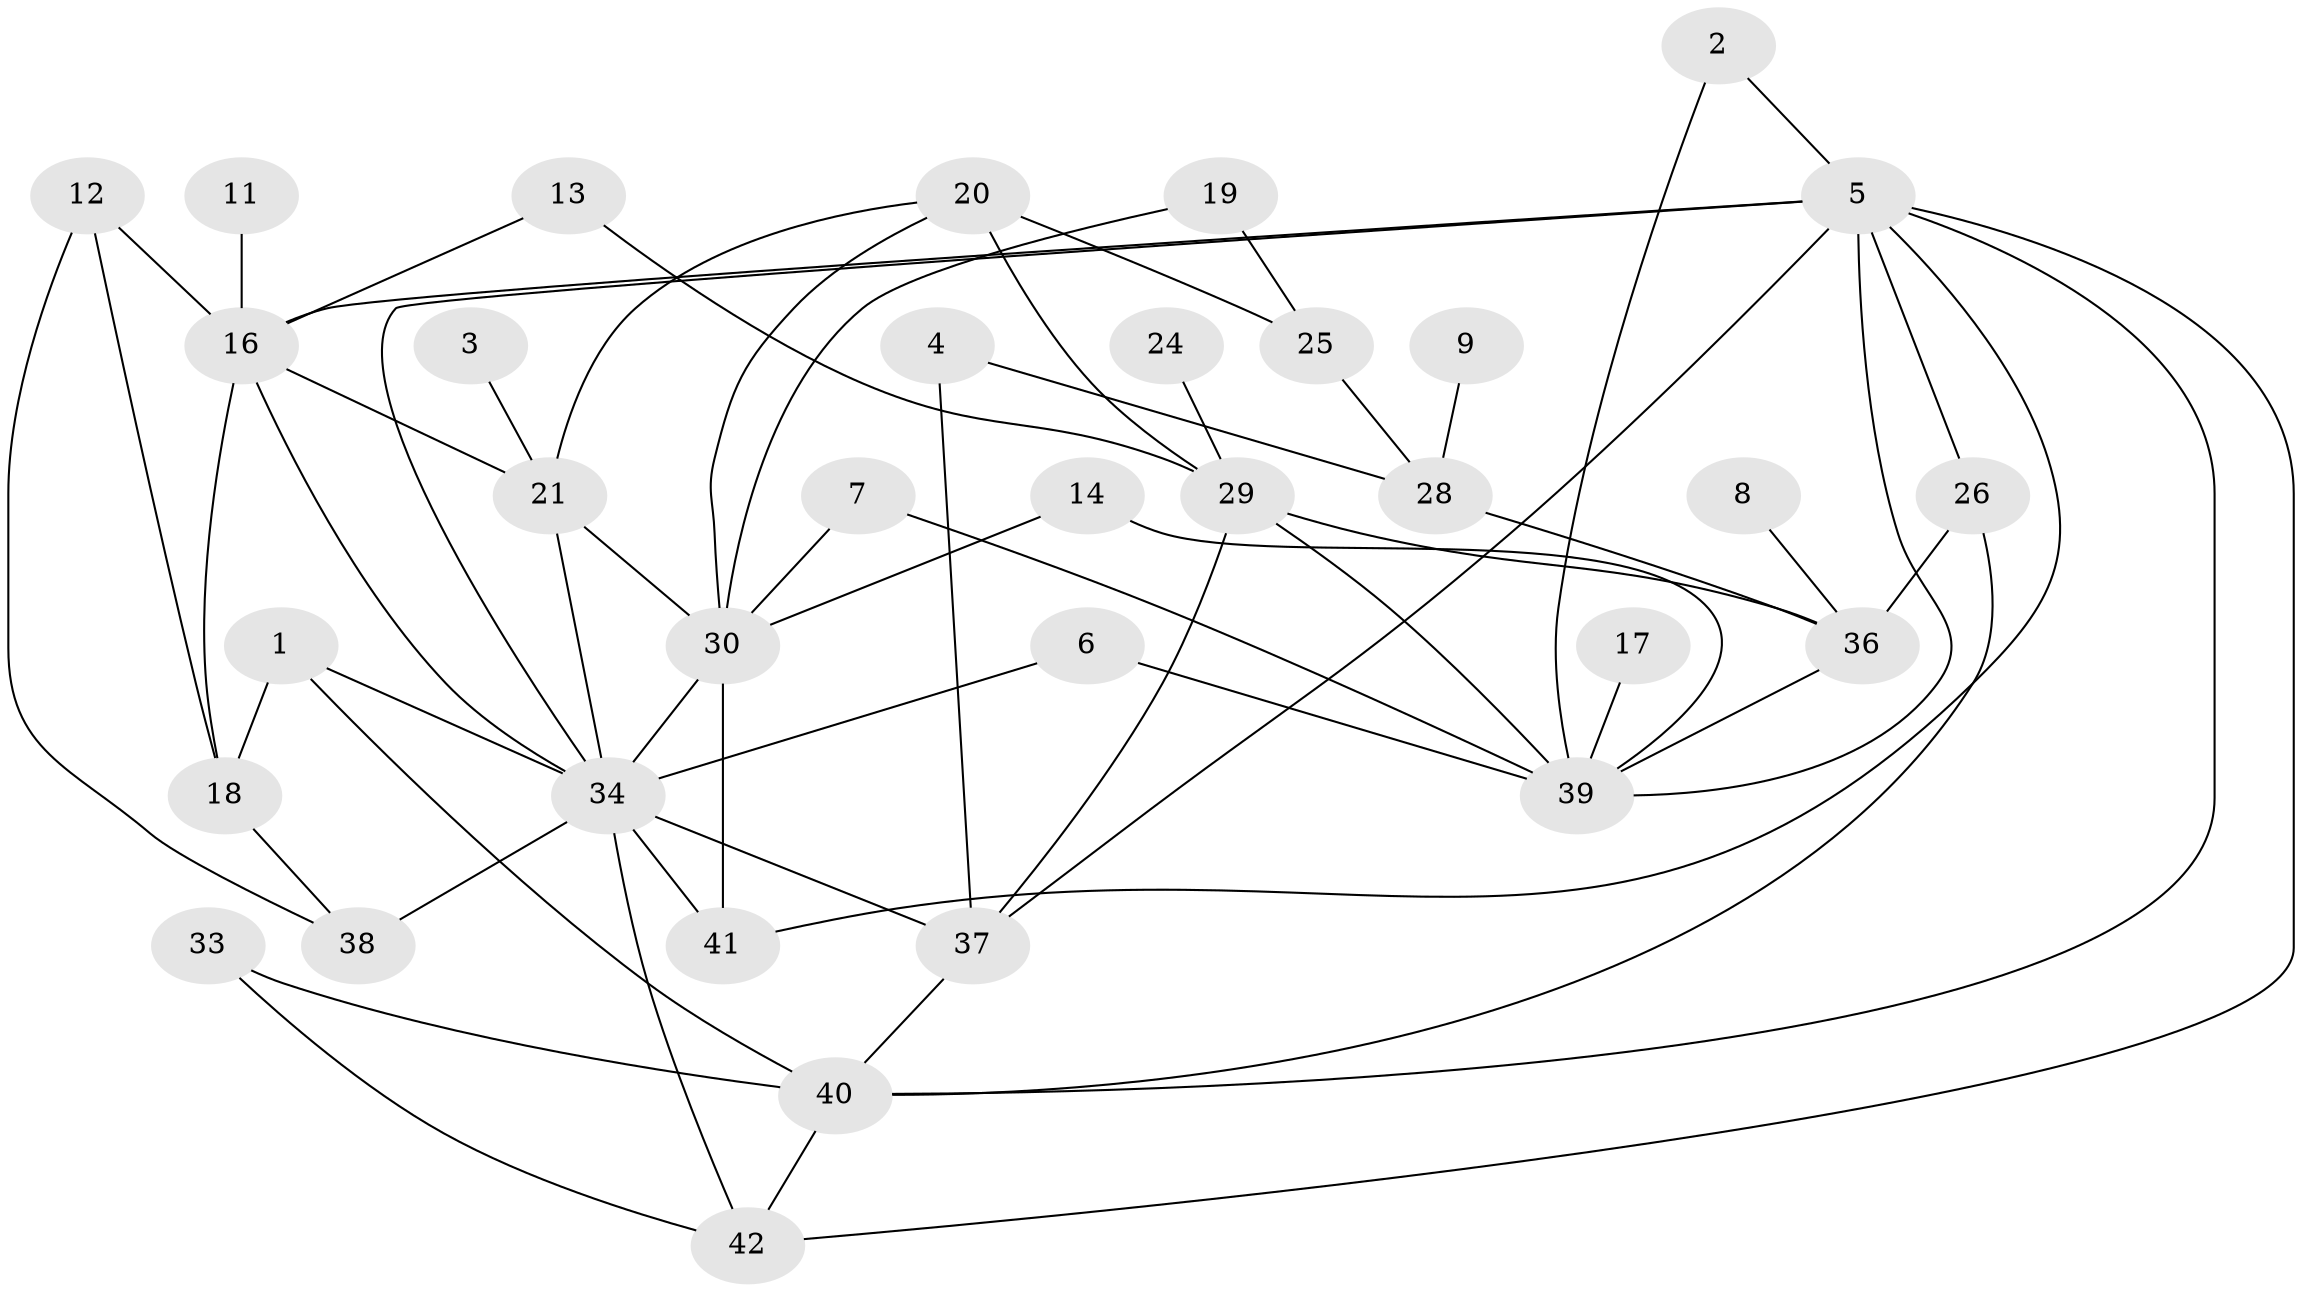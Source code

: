 // original degree distribution, {3: 0.21686746987951808, 2: 0.30120481927710846, 4: 0.13253012048192772, 1: 0.14457831325301204, 5: 0.08433734939759036, 6: 0.024096385542168676, 0: 0.08433734939759036, 7: 0.012048192771084338}
// Generated by graph-tools (version 1.1) at 2025/25/03/09/25 03:25:19]
// undirected, 34 vertices, 62 edges
graph export_dot {
graph [start="1"]
  node [color=gray90,style=filled];
  1;
  2;
  3;
  4;
  5;
  6;
  7;
  8;
  9;
  11;
  12;
  13;
  14;
  16;
  17;
  18;
  19;
  20;
  21;
  24;
  25;
  26;
  28;
  29;
  30;
  33;
  34;
  36;
  37;
  38;
  39;
  40;
  41;
  42;
  1 -- 18 [weight=1.0];
  1 -- 34 [weight=1.0];
  1 -- 40 [weight=1.0];
  2 -- 5 [weight=1.0];
  2 -- 39 [weight=1.0];
  3 -- 21 [weight=1.0];
  4 -- 28 [weight=1.0];
  4 -- 37 [weight=2.0];
  5 -- 16 [weight=1.0];
  5 -- 26 [weight=1.0];
  5 -- 34 [weight=1.0];
  5 -- 37 [weight=1.0];
  5 -- 39 [weight=1.0];
  5 -- 40 [weight=1.0];
  5 -- 41 [weight=1.0];
  5 -- 42 [weight=1.0];
  6 -- 34 [weight=1.0];
  6 -- 39 [weight=1.0];
  7 -- 30 [weight=1.0];
  7 -- 39 [weight=1.0];
  8 -- 36 [weight=1.0];
  9 -- 28 [weight=1.0];
  11 -- 16 [weight=1.0];
  12 -- 16 [weight=1.0];
  12 -- 18 [weight=1.0];
  12 -- 38 [weight=1.0];
  13 -- 16 [weight=1.0];
  13 -- 29 [weight=1.0];
  14 -- 30 [weight=1.0];
  14 -- 39 [weight=1.0];
  16 -- 18 [weight=1.0];
  16 -- 21 [weight=1.0];
  16 -- 34 [weight=1.0];
  17 -- 39 [weight=1.0];
  18 -- 38 [weight=1.0];
  19 -- 25 [weight=1.0];
  19 -- 30 [weight=1.0];
  20 -- 21 [weight=1.0];
  20 -- 25 [weight=1.0];
  20 -- 29 [weight=1.0];
  20 -- 30 [weight=1.0];
  21 -- 30 [weight=2.0];
  21 -- 34 [weight=1.0];
  24 -- 29 [weight=1.0];
  25 -- 28 [weight=1.0];
  26 -- 36 [weight=1.0];
  26 -- 40 [weight=1.0];
  28 -- 36 [weight=2.0];
  29 -- 36 [weight=1.0];
  29 -- 37 [weight=1.0];
  29 -- 39 [weight=1.0];
  30 -- 34 [weight=1.0];
  30 -- 41 [weight=2.0];
  33 -- 40 [weight=1.0];
  33 -- 42 [weight=1.0];
  34 -- 37 [weight=1.0];
  34 -- 38 [weight=1.0];
  34 -- 41 [weight=1.0];
  34 -- 42 [weight=1.0];
  36 -- 39 [weight=1.0];
  37 -- 40 [weight=1.0];
  40 -- 42 [weight=1.0];
}

